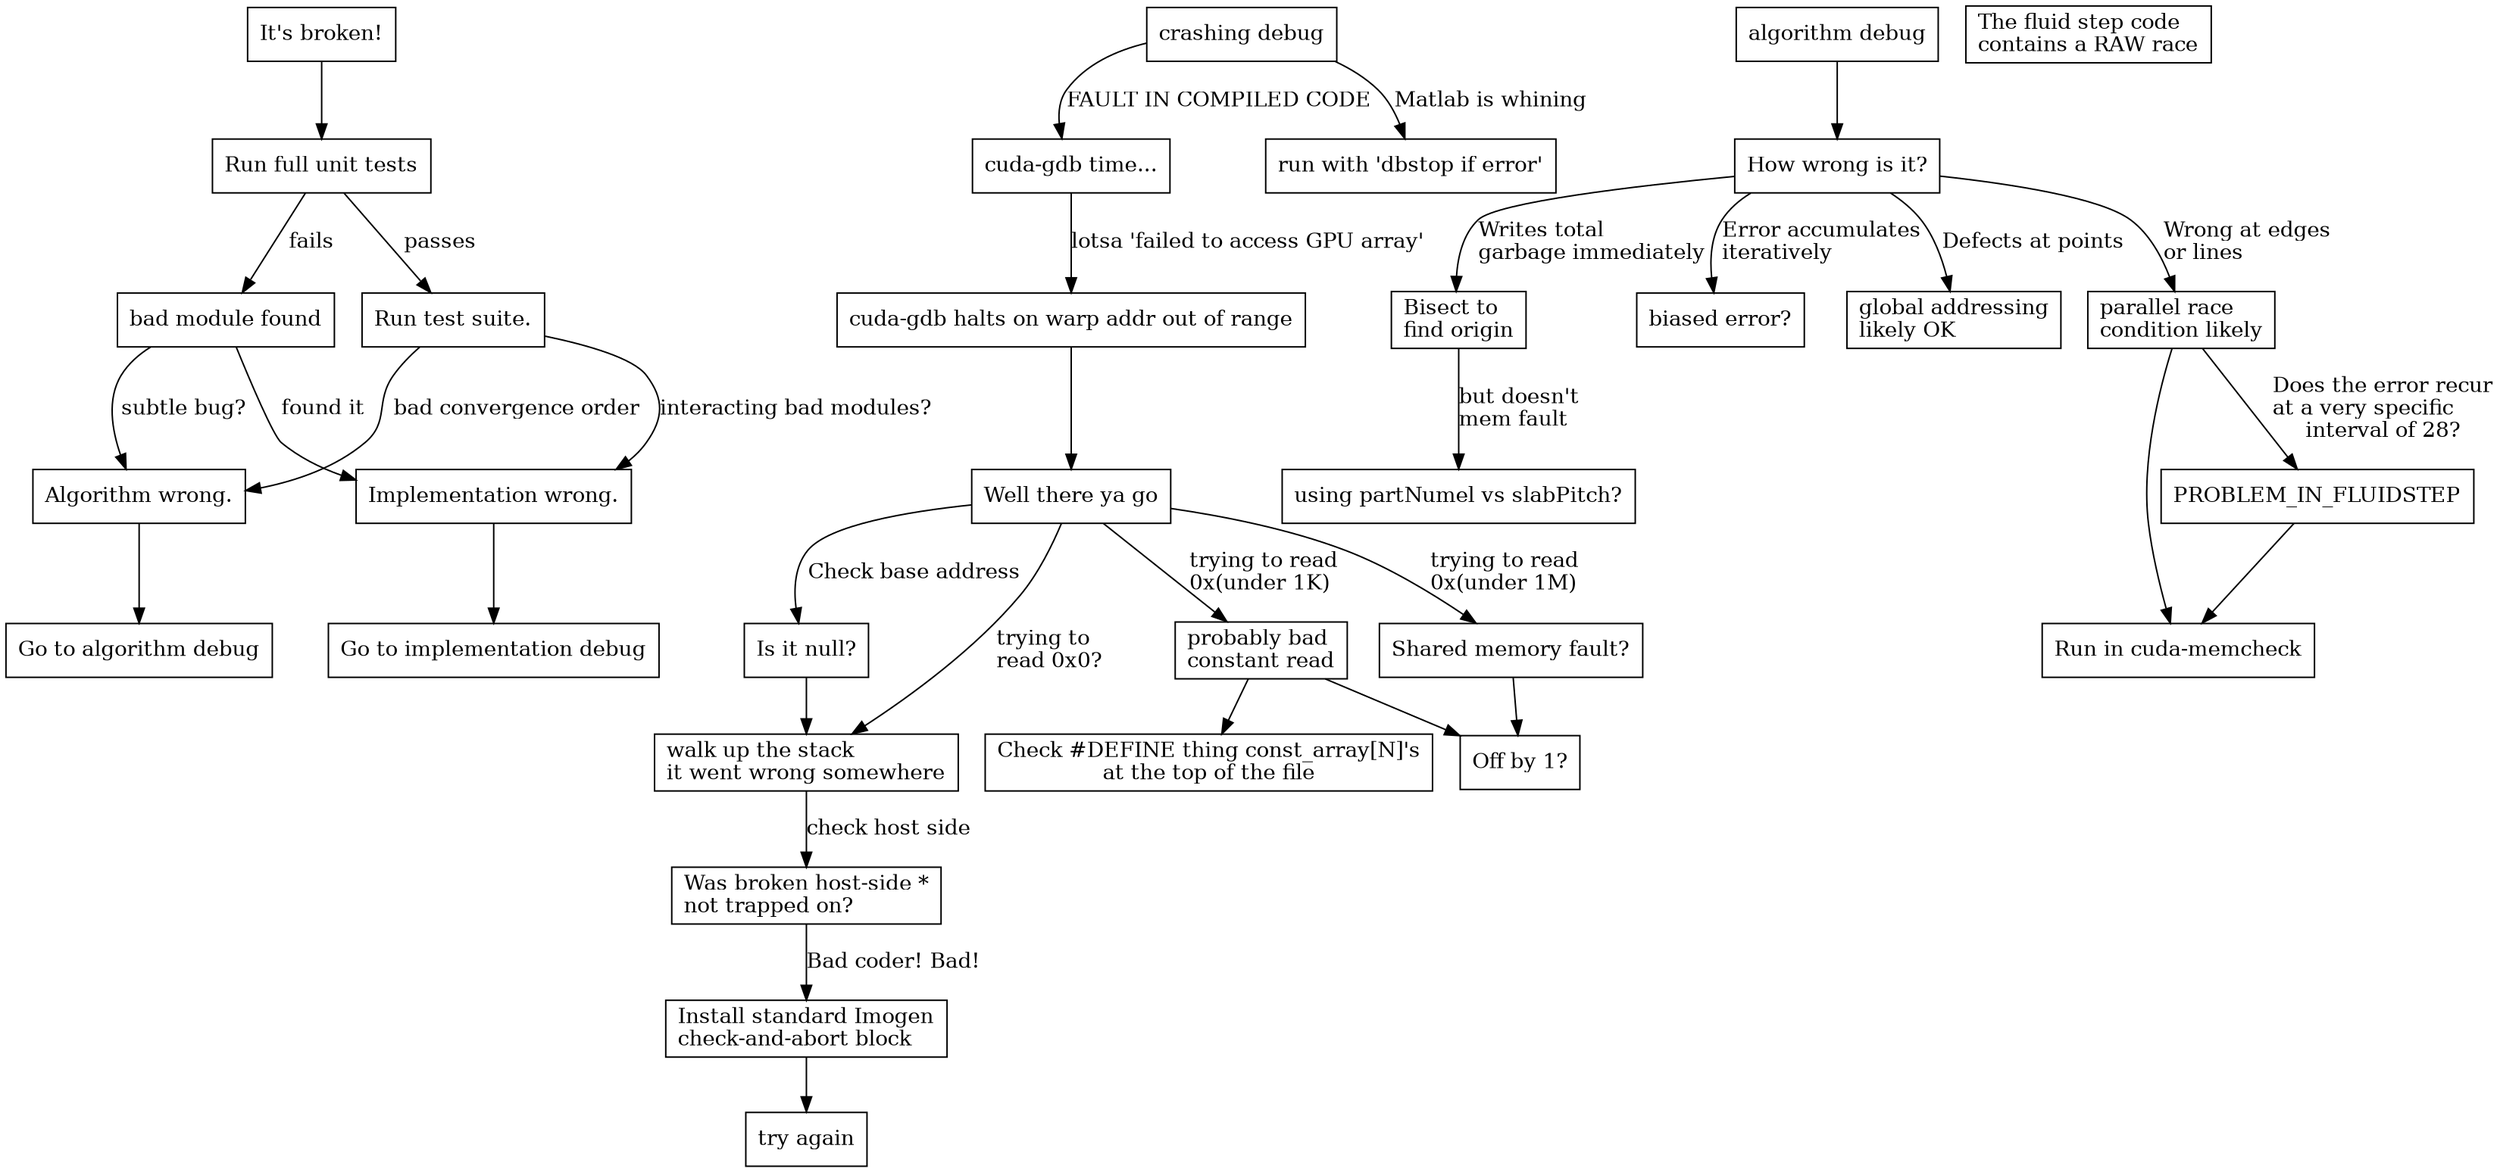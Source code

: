 digraph debugging {

size="22,17"

node [shape=box]

START [label="It's broken!"]

RUN_UNIT_TESTS [label="Run full unit tests"]

START -> RUN_UNIT_TESTS

BAD_MODULE [label="bad module found"];

RUN_UNIT_TESTS -> BAD_MODULE [label="fails"]

RUN_FULL_CODE [label="Run test suite."];
RUN_UNIT_TESTS -> RUN_FULL_CODE [label="passes"];

FAIL_CONVERGENCE [label="Algorithm wrong."];
FAIL_CRASH [label="Implementation wrong."];


RUN_FULL_CODE -> FAIL_CONVERGENCE [label="bad convergence order"];
RUN_FULL_CODE -> FAIL_CRASH [label="interacting bad modules?"];

BAD_MODULE -> FAIL_CRASH [label="found it"];
BAD_MODULE -> FAIL_CONVERGENCE [label="subtle bug?"];

GOTO_ALGO [label="Go to algorithm debug"];
FAIL_CONVERGENCE -> GOTO_ALGO;
GOTO_IMPL [label="Go to implementation debug"];
FAIL_CRASH -> GOTO_IMPL;

#----------

START_IMPL [label="crashing debug"];

RUN_GDB [label="cuda-gdb time..."];
RUN_DBSTOP [label="run with 'dbstop if error'"];

START_IMPL -> RUN_GDB [label="FAULT IN COMPILED CODE"];
START_IMPL -> RUN_DBSTOP [label="Matlab is whining"];

ADDRESS_EXCEPTION [label="GPU main memory segfault"];
RUN_GDB -> ADDRESS_EXCEPTION [label="lotsa 'failed to access GPU array'"];

FOUND_PROXIMATE1 [label="Well there ya go"];
ADDRESS_EXCEPTION [label="cuda-gdb halts on warp addr out of range"];

ADDRESS_EXCEPTION -> FOUND_PROXIMATE1;

FOUND_PROXIMATE1 -> ITS_NULL [label="trying to\lread 0x0?\l"];
ITS_NULL [label="walk up the stack\lit went wrong somewhere\l"];

ITS_CSTMEM [label="probably bad\lconstant read\l"];
FOUND_PROXIMATE1 -> ITS_CSTMEM [label="trying to read\l0x(under 1K)\l"];

FOUND_PROXIMATE1 -> ITS_SHMEM [label="trying to read\l0x(under 1M)\l"];
ITS_SHMEM [label="Shared memory fault?"];

BADPTR [label="Is it null?"]
FOUND_PROXIMATE1 -> BADPTR [label="Check base address"];
BADPTR -> ITS_NULL

OFF_BY_ONE1 [label="Off by 1?"];
ITS_SHMEM -> OFF_BY_ONE1;
ITS_CSTMEM -> OFF_BY_ONE1;

CHECK_SYM_DEFINES [label="Check #DEFINE thing const_array[N]'s\lat the top of the file"];
ITS_CSTMEM -> CHECK_SYM_DEFINES;

BAD_HOST_PTR [label="Was broken host-side *\lnot trapped on?\l"];
ITS_NULL -> BAD_HOST_PTR [label="check host side"]

ADD_ABORT [label="Install standard Imogen\lcheck-and-abort block\l"];
BAD_HOST_PTR -> ADD_ABORT [label="Bad coder! Bad!"];

RETRY1 [label="try again"];
ADD_ABORT -> RETRY1

#---------

START_ALGO [label="algorithm debug"];

HOW_WRONG [label="How wrong is it?"];
START_ALGO -> HOW_WRONG;

TOTAL_GARBAGE [label="Bisect to\lfind origin\l"];
SLOW_ACCUM [label="biased error?"];
POINT_GARBAGE[label="global addressing\llikely OK\l"];
LINE_GARBAGE[label="parallel race\lcondition likely\l"];

HOW_WRONG -> TOTAL_GARBAGE [label="Writes total\lgarbage immediately\l"];
HOW_WRONG -> SLOW_ACCUM [label="Error accumulates\literatively\l"];
HOW_WRONG -> POINT_GARBAGE [label="Defects at points"];
HOW_WRONG -> LINE_GARBAGE [label="Wrong at edges\lor lines\l"];

DO_VALGRIND [label="Run in cuda-memcheck"];
LINE_GARBAGE -> DO_VALGRIND

zPROBLEM_IN_FLUIDSTEP [label="The fluid step code\lcontains a RAW race\l"];
LINE_GARBAGE -> PROBLEM_IN_FLUIDSTEP [label="Does the error recur\lat a very specific\linterval of 28?"]

PROBLEM_IN_FLUIDSTEP -> DO_VALGRIND

NUMEL_VS_SLABPITCH [label="using partNumel vs slabPitch?"]
TOTAL_GARBAGE -> NUMEL_VS_SLABPITCH [label="but doesn't\lmem fault\l"];

}
